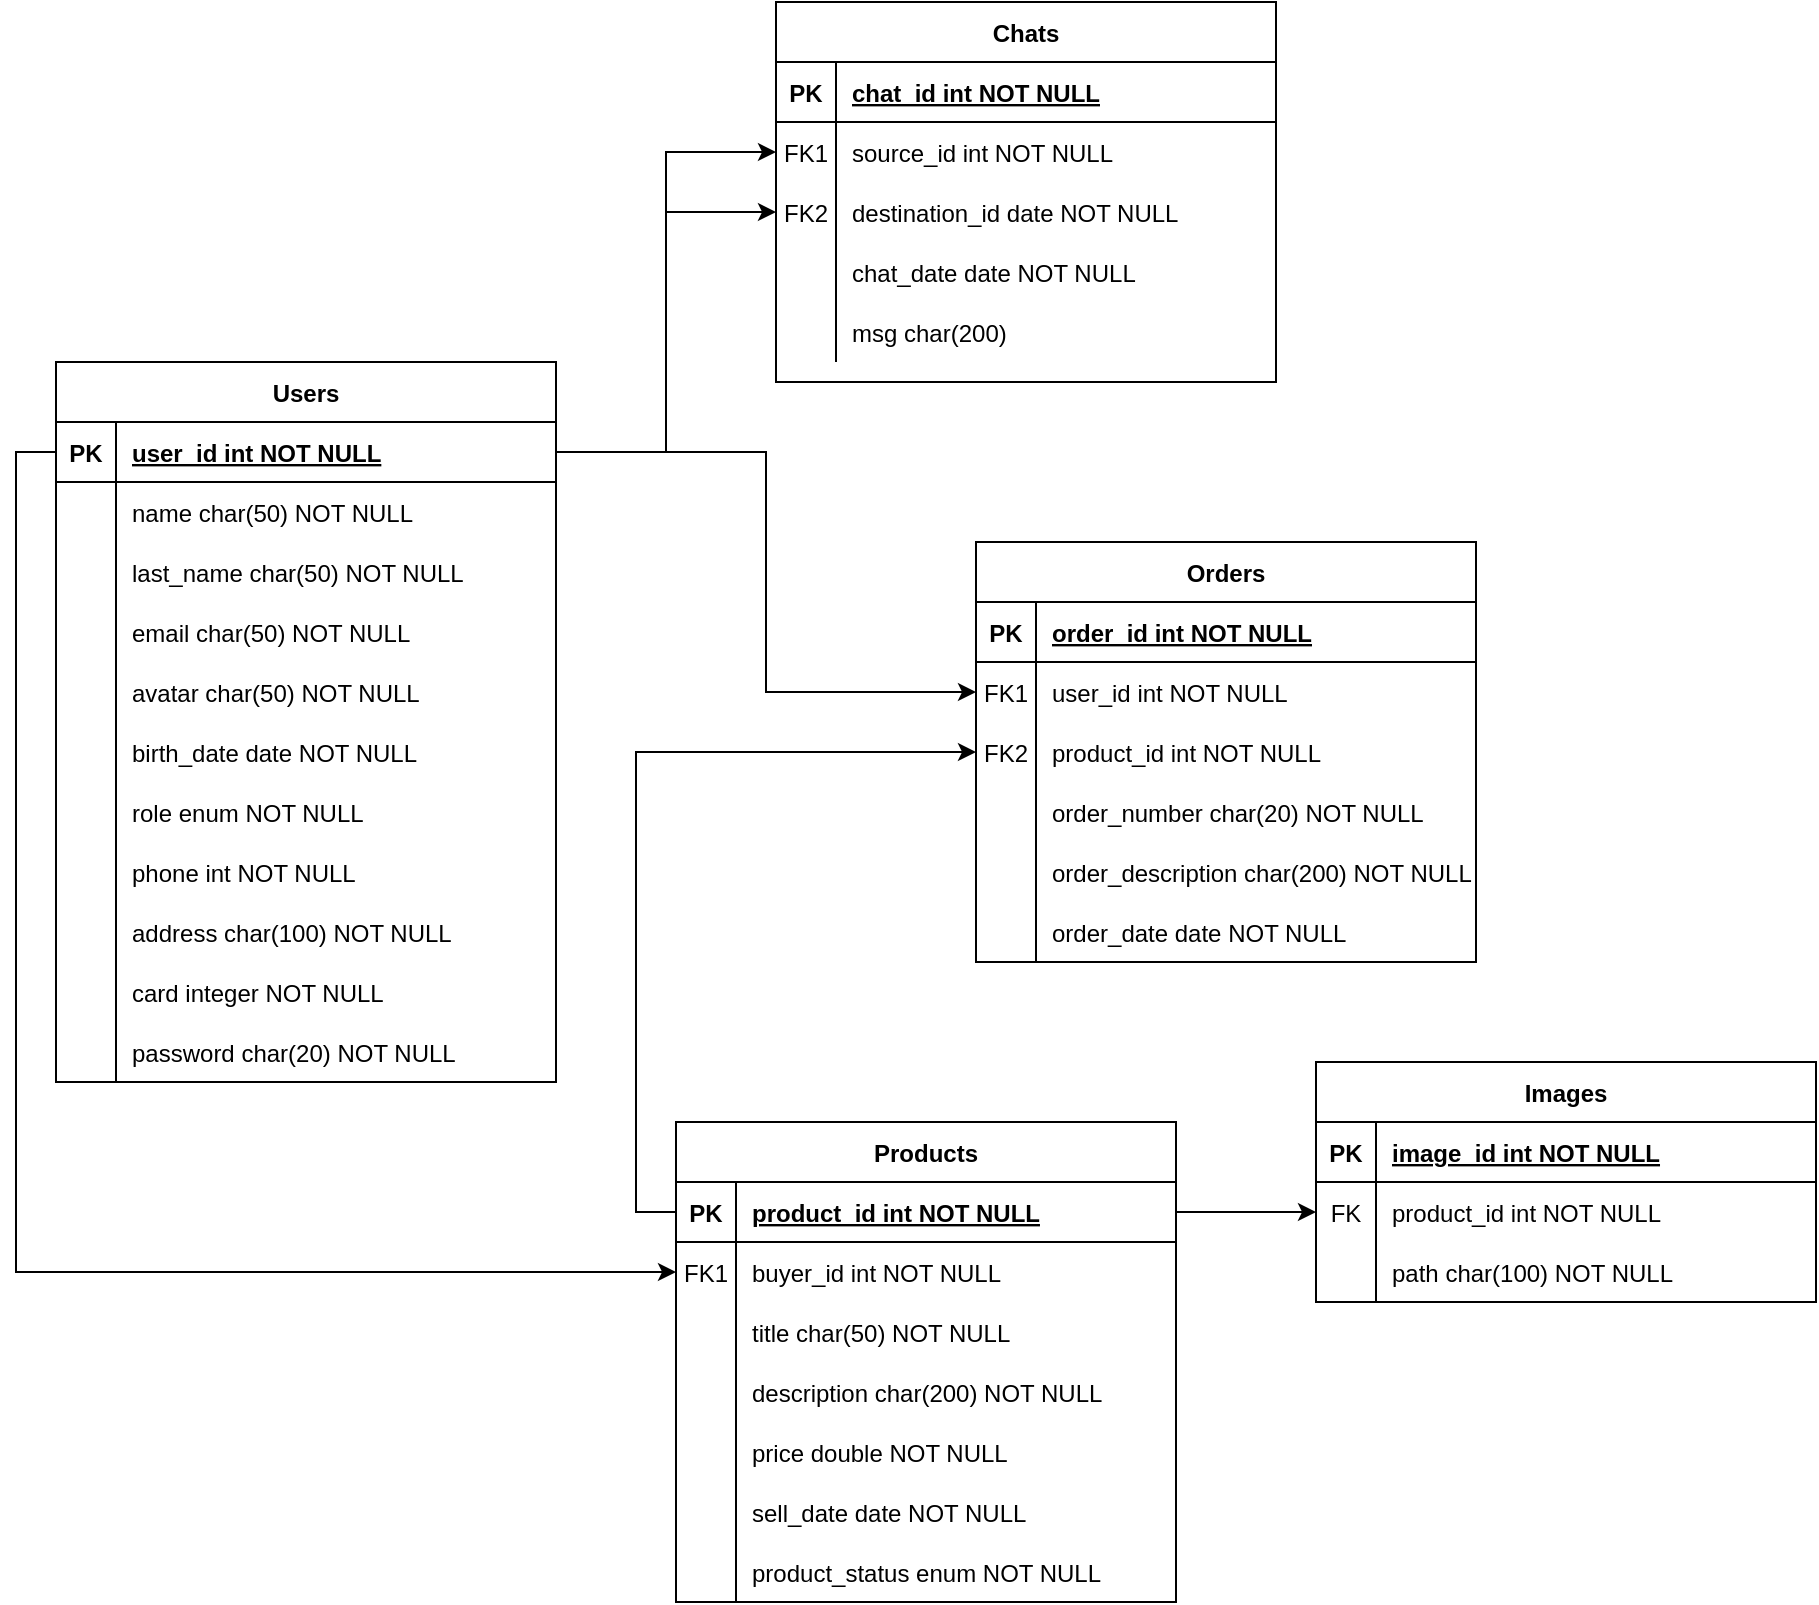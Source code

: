 <mxfile version="14.2.4" type="device"><diagram id="R2lEEEUBdFMjLlhIrx00" name="Page-1"><mxGraphModel dx="1323" dy="659" grid="1" gridSize="10" guides="1" tooltips="1" connect="1" arrows="1" fold="1" page="1" pageScale="1" pageWidth="850" pageHeight="1100" math="0" shadow="0" extFonts="Permanent Marker^https://fonts.googleapis.com/css?family=Permanent+Marker"><root><mxCell id="0"/><mxCell id="1" parent="0"/><mxCell id="C-vyLk0tnHw3VtMMgP7b-2" value="Chats" style="shape=table;startSize=30;container=1;collapsible=1;childLayout=tableLayout;fixedRows=1;rowLines=0;fontStyle=1;align=center;resizeLast=1;" parent="1" vertex="1"><mxGeometry x="400" y="70" width="250" height="190" as="geometry"/></mxCell><mxCell id="C-vyLk0tnHw3VtMMgP7b-3" value="" style="shape=partialRectangle;collapsible=0;dropTarget=0;pointerEvents=0;fillColor=none;points=[[0,0.5],[1,0.5]];portConstraint=eastwest;top=0;left=0;right=0;bottom=1;" parent="C-vyLk0tnHw3VtMMgP7b-2" vertex="1"><mxGeometry y="30" width="250" height="30" as="geometry"/></mxCell><mxCell id="C-vyLk0tnHw3VtMMgP7b-4" value="PK" style="shape=partialRectangle;overflow=hidden;connectable=0;fillColor=none;top=0;left=0;bottom=0;right=0;fontStyle=1;" parent="C-vyLk0tnHw3VtMMgP7b-3" vertex="1"><mxGeometry width="30" height="30" as="geometry"/></mxCell><mxCell id="C-vyLk0tnHw3VtMMgP7b-5" value="chat_id int NOT NULL " style="shape=partialRectangle;overflow=hidden;connectable=0;fillColor=none;top=0;left=0;bottom=0;right=0;align=left;spacingLeft=6;fontStyle=5;" parent="C-vyLk0tnHw3VtMMgP7b-3" vertex="1"><mxGeometry x="30" width="220" height="30" as="geometry"/></mxCell><mxCell id="C-vyLk0tnHw3VtMMgP7b-6" value="" style="shape=partialRectangle;collapsible=0;dropTarget=0;pointerEvents=0;fillColor=none;points=[[0,0.5],[1,0.5]];portConstraint=eastwest;top=0;left=0;right=0;bottom=0;" parent="C-vyLk0tnHw3VtMMgP7b-2" vertex="1"><mxGeometry y="60" width="250" height="30" as="geometry"/></mxCell><mxCell id="C-vyLk0tnHw3VtMMgP7b-7" value="FK1" style="shape=partialRectangle;overflow=hidden;connectable=0;fillColor=none;top=0;left=0;bottom=0;right=0;" parent="C-vyLk0tnHw3VtMMgP7b-6" vertex="1"><mxGeometry width="30" height="30" as="geometry"/></mxCell><mxCell id="C-vyLk0tnHw3VtMMgP7b-8" value="source_id int NOT NULL" style="shape=partialRectangle;overflow=hidden;connectable=0;fillColor=none;top=0;left=0;bottom=0;right=0;align=left;spacingLeft=6;" parent="C-vyLk0tnHw3VtMMgP7b-6" vertex="1"><mxGeometry x="30" width="220" height="30" as="geometry"/></mxCell><mxCell id="C-vyLk0tnHw3VtMMgP7b-9" value="" style="shape=partialRectangle;collapsible=0;dropTarget=0;pointerEvents=0;fillColor=none;points=[[0,0.5],[1,0.5]];portConstraint=eastwest;top=0;left=0;right=0;bottom=0;" parent="C-vyLk0tnHw3VtMMgP7b-2" vertex="1"><mxGeometry y="90" width="250" height="30" as="geometry"/></mxCell><mxCell id="C-vyLk0tnHw3VtMMgP7b-10" value="FK2" style="shape=partialRectangle;overflow=hidden;connectable=0;fillColor=none;top=0;left=0;bottom=0;right=0;" parent="C-vyLk0tnHw3VtMMgP7b-9" vertex="1"><mxGeometry width="30" height="30" as="geometry"/></mxCell><mxCell id="C-vyLk0tnHw3VtMMgP7b-11" value="destination_id date NOT NULL" style="shape=partialRectangle;overflow=hidden;connectable=0;fillColor=none;top=0;left=0;bottom=0;right=0;align=left;spacingLeft=6;" parent="C-vyLk0tnHw3VtMMgP7b-9" vertex="1"><mxGeometry x="30" width="220" height="30" as="geometry"/></mxCell><mxCell id="kDUEbpGGNXqmayILYHnM-14" style="shape=partialRectangle;collapsible=0;dropTarget=0;pointerEvents=0;fillColor=none;points=[[0,0.5],[1,0.5]];portConstraint=eastwest;top=0;left=0;right=0;bottom=0;" parent="C-vyLk0tnHw3VtMMgP7b-2" vertex="1"><mxGeometry y="120" width="250" height="30" as="geometry"/></mxCell><mxCell id="kDUEbpGGNXqmayILYHnM-15" style="shape=partialRectangle;overflow=hidden;connectable=0;fillColor=none;top=0;left=0;bottom=0;right=0;" parent="kDUEbpGGNXqmayILYHnM-14" vertex="1"><mxGeometry width="30" height="30" as="geometry"/></mxCell><mxCell id="kDUEbpGGNXqmayILYHnM-16" value="chat_date date NOT NULL" style="shape=partialRectangle;overflow=hidden;connectable=0;fillColor=none;top=0;left=0;bottom=0;right=0;align=left;spacingLeft=6;" parent="kDUEbpGGNXqmayILYHnM-14" vertex="1"><mxGeometry x="30" width="220" height="30" as="geometry"/></mxCell><mxCell id="kDUEbpGGNXqmayILYHnM-17" style="shape=partialRectangle;collapsible=0;dropTarget=0;pointerEvents=0;fillColor=none;points=[[0,0.5],[1,0.5]];portConstraint=eastwest;top=0;left=0;right=0;bottom=0;" parent="C-vyLk0tnHw3VtMMgP7b-2" vertex="1"><mxGeometry y="150" width="250" height="30" as="geometry"/></mxCell><mxCell id="kDUEbpGGNXqmayILYHnM-18" style="shape=partialRectangle;overflow=hidden;connectable=0;fillColor=none;top=0;left=0;bottom=0;right=0;" parent="kDUEbpGGNXqmayILYHnM-17" vertex="1"><mxGeometry width="30" height="30" as="geometry"/></mxCell><mxCell id="kDUEbpGGNXqmayILYHnM-19" value="msg char(200)" style="shape=partialRectangle;overflow=hidden;connectable=0;fillColor=none;top=0;left=0;bottom=0;right=0;align=left;spacingLeft=6;" parent="kDUEbpGGNXqmayILYHnM-17" vertex="1"><mxGeometry x="30" width="220" height="30" as="geometry"/></mxCell><mxCell id="C-vyLk0tnHw3VtMMgP7b-23" value="Users" style="shape=table;startSize=30;container=1;collapsible=1;childLayout=tableLayout;fixedRows=1;rowLines=0;fontStyle=1;align=center;resizeLast=1;" parent="1" vertex="1"><mxGeometry x="40" y="250" width="250" height="360" as="geometry"/></mxCell><mxCell id="C-vyLk0tnHw3VtMMgP7b-24" value="" style="shape=partialRectangle;collapsible=0;dropTarget=0;pointerEvents=0;fillColor=none;points=[[0,0.5],[1,0.5]];portConstraint=eastwest;top=0;left=0;right=0;bottom=1;" parent="C-vyLk0tnHw3VtMMgP7b-23" vertex="1"><mxGeometry y="30" width="250" height="30" as="geometry"/></mxCell><mxCell id="C-vyLk0tnHw3VtMMgP7b-25" value="PK" style="shape=partialRectangle;overflow=hidden;connectable=0;fillColor=none;top=0;left=0;bottom=0;right=0;fontStyle=1;" parent="C-vyLk0tnHw3VtMMgP7b-24" vertex="1"><mxGeometry width="30" height="30" as="geometry"/></mxCell><mxCell id="C-vyLk0tnHw3VtMMgP7b-26" value="user_id int NOT NULL " style="shape=partialRectangle;overflow=hidden;connectable=0;fillColor=none;top=0;left=0;bottom=0;right=0;align=left;spacingLeft=6;fontStyle=5;" parent="C-vyLk0tnHw3VtMMgP7b-24" vertex="1"><mxGeometry x="30" width="220" height="30" as="geometry"/></mxCell><mxCell id="C-vyLk0tnHw3VtMMgP7b-27" value="" style="shape=partialRectangle;collapsible=0;dropTarget=0;pointerEvents=0;fillColor=none;points=[[0,0.5],[1,0.5]];portConstraint=eastwest;top=0;left=0;right=0;bottom=0;" parent="C-vyLk0tnHw3VtMMgP7b-23" vertex="1"><mxGeometry y="60" width="250" height="30" as="geometry"/></mxCell><mxCell id="C-vyLk0tnHw3VtMMgP7b-28" value="" style="shape=partialRectangle;overflow=hidden;connectable=0;fillColor=none;top=0;left=0;bottom=0;right=0;" parent="C-vyLk0tnHw3VtMMgP7b-27" vertex="1"><mxGeometry width="30" height="30" as="geometry"/></mxCell><mxCell id="C-vyLk0tnHw3VtMMgP7b-29" value="name char(50) NOT NULL" style="shape=partialRectangle;overflow=hidden;connectable=0;fillColor=none;top=0;left=0;bottom=0;right=0;align=left;spacingLeft=6;" parent="C-vyLk0tnHw3VtMMgP7b-27" vertex="1"><mxGeometry x="30" width="220" height="30" as="geometry"/></mxCell><mxCell id="kDUEbpGGNXqmayILYHnM-2" style="shape=partialRectangle;collapsible=0;dropTarget=0;pointerEvents=0;fillColor=none;points=[[0,0.5],[1,0.5]];portConstraint=eastwest;top=0;left=0;right=0;bottom=0;" parent="C-vyLk0tnHw3VtMMgP7b-23" vertex="1"><mxGeometry y="90" width="250" height="30" as="geometry"/></mxCell><mxCell id="kDUEbpGGNXqmayILYHnM-3" style="shape=partialRectangle;overflow=hidden;connectable=0;fillColor=none;top=0;left=0;bottom=0;right=0;" parent="kDUEbpGGNXqmayILYHnM-2" vertex="1"><mxGeometry width="30" height="30" as="geometry"/></mxCell><mxCell id="kDUEbpGGNXqmayILYHnM-4" value="last_name char(50) NOT NULL" style="shape=partialRectangle;overflow=hidden;connectable=0;fillColor=none;top=0;left=0;bottom=0;right=0;align=left;spacingLeft=6;" parent="kDUEbpGGNXqmayILYHnM-2" vertex="1"><mxGeometry x="30" width="220" height="30" as="geometry"/></mxCell><mxCell id="kDUEbpGGNXqmayILYHnM-5" style="shape=partialRectangle;collapsible=0;dropTarget=0;pointerEvents=0;fillColor=none;points=[[0,0.5],[1,0.5]];portConstraint=eastwest;top=0;left=0;right=0;bottom=0;" parent="C-vyLk0tnHw3VtMMgP7b-23" vertex="1"><mxGeometry y="120" width="250" height="30" as="geometry"/></mxCell><mxCell id="kDUEbpGGNXqmayILYHnM-6" style="shape=partialRectangle;overflow=hidden;connectable=0;fillColor=none;top=0;left=0;bottom=0;right=0;" parent="kDUEbpGGNXqmayILYHnM-5" vertex="1"><mxGeometry width="30" height="30" as="geometry"/></mxCell><mxCell id="kDUEbpGGNXqmayILYHnM-7" value="email char(50) NOT NULL" style="shape=partialRectangle;overflow=hidden;connectable=0;fillColor=none;top=0;left=0;bottom=0;right=0;align=left;spacingLeft=6;" parent="kDUEbpGGNXqmayILYHnM-5" vertex="1"><mxGeometry x="30" width="220" height="30" as="geometry"/></mxCell><mxCell id="kDUEbpGGNXqmayILYHnM-8" style="shape=partialRectangle;collapsible=0;dropTarget=0;pointerEvents=0;fillColor=none;points=[[0,0.5],[1,0.5]];portConstraint=eastwest;top=0;left=0;right=0;bottom=0;" parent="C-vyLk0tnHw3VtMMgP7b-23" vertex="1"><mxGeometry y="150" width="250" height="30" as="geometry"/></mxCell><mxCell id="kDUEbpGGNXqmayILYHnM-9" style="shape=partialRectangle;overflow=hidden;connectable=0;fillColor=none;top=0;left=0;bottom=0;right=0;" parent="kDUEbpGGNXqmayILYHnM-8" vertex="1"><mxGeometry width="30" height="30" as="geometry"/></mxCell><mxCell id="kDUEbpGGNXqmayILYHnM-10" value="avatar char(50) NOT NULL" style="shape=partialRectangle;overflow=hidden;connectable=0;fillColor=none;top=0;left=0;bottom=0;right=0;align=left;spacingLeft=6;" parent="kDUEbpGGNXqmayILYHnM-8" vertex="1"><mxGeometry x="30" width="220" height="30" as="geometry"/></mxCell><mxCell id="kDUEbpGGNXqmayILYHnM-11" style="shape=partialRectangle;collapsible=0;dropTarget=0;pointerEvents=0;fillColor=none;points=[[0,0.5],[1,0.5]];portConstraint=eastwest;top=0;left=0;right=0;bottom=0;" parent="C-vyLk0tnHw3VtMMgP7b-23" vertex="1"><mxGeometry y="180" width="250" height="30" as="geometry"/></mxCell><mxCell id="kDUEbpGGNXqmayILYHnM-12" style="shape=partialRectangle;overflow=hidden;connectable=0;fillColor=none;top=0;left=0;bottom=0;right=0;" parent="kDUEbpGGNXqmayILYHnM-11" vertex="1"><mxGeometry width="30" height="30" as="geometry"/></mxCell><mxCell id="kDUEbpGGNXqmayILYHnM-13" value="birth_date date NOT NULL" style="shape=partialRectangle;overflow=hidden;connectable=0;fillColor=none;top=0;left=0;bottom=0;right=0;align=left;spacingLeft=6;" parent="kDUEbpGGNXqmayILYHnM-11" vertex="1"><mxGeometry x="30" width="220" height="30" as="geometry"/></mxCell><mxCell id="BR63facf-EfIwA4CWEsj-1" style="shape=partialRectangle;collapsible=0;dropTarget=0;pointerEvents=0;fillColor=none;points=[[0,0.5],[1,0.5]];portConstraint=eastwest;top=0;left=0;right=0;bottom=0;" parent="C-vyLk0tnHw3VtMMgP7b-23" vertex="1"><mxGeometry y="210" width="250" height="30" as="geometry"/></mxCell><mxCell id="BR63facf-EfIwA4CWEsj-2" style="shape=partialRectangle;overflow=hidden;connectable=0;fillColor=none;top=0;left=0;bottom=0;right=0;" parent="BR63facf-EfIwA4CWEsj-1" vertex="1"><mxGeometry width="30" height="30" as="geometry"/></mxCell><mxCell id="BR63facf-EfIwA4CWEsj-3" value="role enum NOT NULL" style="shape=partialRectangle;overflow=hidden;connectable=0;fillColor=none;top=0;left=0;bottom=0;right=0;align=left;spacingLeft=6;" parent="BR63facf-EfIwA4CWEsj-1" vertex="1"><mxGeometry x="30" width="220" height="30" as="geometry"/></mxCell><mxCell id="BR63facf-EfIwA4CWEsj-4" style="shape=partialRectangle;collapsible=0;dropTarget=0;pointerEvents=0;fillColor=none;points=[[0,0.5],[1,0.5]];portConstraint=eastwest;top=0;left=0;right=0;bottom=0;" parent="C-vyLk0tnHw3VtMMgP7b-23" vertex="1"><mxGeometry y="240" width="250" height="30" as="geometry"/></mxCell><mxCell id="BR63facf-EfIwA4CWEsj-5" style="shape=partialRectangle;overflow=hidden;connectable=0;fillColor=none;top=0;left=0;bottom=0;right=0;" parent="BR63facf-EfIwA4CWEsj-4" vertex="1"><mxGeometry width="30" height="30" as="geometry"/></mxCell><mxCell id="BR63facf-EfIwA4CWEsj-6" value="phone int NOT NULL" style="shape=partialRectangle;overflow=hidden;connectable=0;fillColor=none;top=0;left=0;bottom=0;right=0;align=left;spacingLeft=6;" parent="BR63facf-EfIwA4CWEsj-4" vertex="1"><mxGeometry x="30" width="220" height="30" as="geometry"/></mxCell><mxCell id="BR63facf-EfIwA4CWEsj-7" style="shape=partialRectangle;collapsible=0;dropTarget=0;pointerEvents=0;fillColor=none;points=[[0,0.5],[1,0.5]];portConstraint=eastwest;top=0;left=0;right=0;bottom=0;" parent="C-vyLk0tnHw3VtMMgP7b-23" vertex="1"><mxGeometry y="270" width="250" height="30" as="geometry"/></mxCell><mxCell id="BR63facf-EfIwA4CWEsj-8" style="shape=partialRectangle;overflow=hidden;connectable=0;fillColor=none;top=0;left=0;bottom=0;right=0;" parent="BR63facf-EfIwA4CWEsj-7" vertex="1"><mxGeometry width="30" height="30" as="geometry"/></mxCell><mxCell id="BR63facf-EfIwA4CWEsj-9" value="address char(100) NOT NULL" style="shape=partialRectangle;overflow=hidden;connectable=0;fillColor=none;top=0;left=0;bottom=0;right=0;align=left;spacingLeft=6;" parent="BR63facf-EfIwA4CWEsj-7" vertex="1"><mxGeometry x="30" width="220" height="30" as="geometry"/></mxCell><mxCell id="BR63facf-EfIwA4CWEsj-10" style="shape=partialRectangle;collapsible=0;dropTarget=0;pointerEvents=0;fillColor=none;points=[[0,0.5],[1,0.5]];portConstraint=eastwest;top=0;left=0;right=0;bottom=0;" parent="C-vyLk0tnHw3VtMMgP7b-23" vertex="1"><mxGeometry y="300" width="250" height="30" as="geometry"/></mxCell><mxCell id="BR63facf-EfIwA4CWEsj-11" style="shape=partialRectangle;overflow=hidden;connectable=0;fillColor=none;top=0;left=0;bottom=0;right=0;" parent="BR63facf-EfIwA4CWEsj-10" vertex="1"><mxGeometry width="30" height="30" as="geometry"/></mxCell><mxCell id="BR63facf-EfIwA4CWEsj-12" value="card integer NOT NULL" style="shape=partialRectangle;overflow=hidden;connectable=0;fillColor=none;top=0;left=0;bottom=0;right=0;align=left;spacingLeft=6;" parent="BR63facf-EfIwA4CWEsj-10" vertex="1"><mxGeometry x="30" width="220" height="30" as="geometry"/></mxCell><mxCell id="KgEcl9S__3e7WQFZDX-K-1" style="shape=partialRectangle;collapsible=0;dropTarget=0;pointerEvents=0;fillColor=none;points=[[0,0.5],[1,0.5]];portConstraint=eastwest;top=0;left=0;right=0;bottom=0;" parent="C-vyLk0tnHw3VtMMgP7b-23" vertex="1"><mxGeometry y="330" width="250" height="30" as="geometry"/></mxCell><mxCell id="KgEcl9S__3e7WQFZDX-K-2" style="shape=partialRectangle;overflow=hidden;connectable=0;fillColor=none;top=0;left=0;bottom=0;right=0;" parent="KgEcl9S__3e7WQFZDX-K-1" vertex="1"><mxGeometry width="30" height="30" as="geometry"/></mxCell><mxCell id="KgEcl9S__3e7WQFZDX-K-3" value="password char(20) NOT NULL" style="shape=partialRectangle;overflow=hidden;connectable=0;fillColor=none;top=0;left=0;bottom=0;right=0;align=left;spacingLeft=6;" parent="KgEcl9S__3e7WQFZDX-K-1" vertex="1"><mxGeometry x="30" width="220" height="30" as="geometry"/></mxCell><mxCell id="kDUEbpGGNXqmayILYHnM-20" value="Orders" style="shape=table;startSize=30;container=1;collapsible=1;childLayout=tableLayout;fixedRows=1;rowLines=0;fontStyle=1;align=center;resizeLast=1;" parent="1" vertex="1"><mxGeometry x="500" y="340" width="250" height="210" as="geometry"/></mxCell><mxCell id="kDUEbpGGNXqmayILYHnM-21" value="" style="shape=partialRectangle;collapsible=0;dropTarget=0;pointerEvents=0;fillColor=none;points=[[0,0.5],[1,0.5]];portConstraint=eastwest;top=0;left=0;right=0;bottom=1;" parent="kDUEbpGGNXqmayILYHnM-20" vertex="1"><mxGeometry y="30" width="250" height="30" as="geometry"/></mxCell><mxCell id="kDUEbpGGNXqmayILYHnM-22" value="PK" style="shape=partialRectangle;overflow=hidden;connectable=0;fillColor=none;top=0;left=0;bottom=0;right=0;fontStyle=1;" parent="kDUEbpGGNXqmayILYHnM-21" vertex="1"><mxGeometry width="30" height="30" as="geometry"/></mxCell><mxCell id="kDUEbpGGNXqmayILYHnM-23" value="order_id int NOT NULL " style="shape=partialRectangle;overflow=hidden;connectable=0;fillColor=none;top=0;left=0;bottom=0;right=0;align=left;spacingLeft=6;fontStyle=5;" parent="kDUEbpGGNXqmayILYHnM-21" vertex="1"><mxGeometry x="30" width="220" height="30" as="geometry"/></mxCell><mxCell id="kDUEbpGGNXqmayILYHnM-24" value="" style="shape=partialRectangle;collapsible=0;dropTarget=0;pointerEvents=0;fillColor=none;points=[[0,0.5],[1,0.5]];portConstraint=eastwest;top=0;left=0;right=0;bottom=0;" parent="kDUEbpGGNXqmayILYHnM-20" vertex="1"><mxGeometry y="60" width="250" height="30" as="geometry"/></mxCell><mxCell id="kDUEbpGGNXqmayILYHnM-25" value="FK1" style="shape=partialRectangle;overflow=hidden;connectable=0;fillColor=none;top=0;left=0;bottom=0;right=0;" parent="kDUEbpGGNXqmayILYHnM-24" vertex="1"><mxGeometry width="30" height="30" as="geometry"/></mxCell><mxCell id="kDUEbpGGNXqmayILYHnM-26" value="user_id int NOT NULL" style="shape=partialRectangle;overflow=hidden;connectable=0;fillColor=none;top=0;left=0;bottom=0;right=0;align=left;spacingLeft=6;" parent="kDUEbpGGNXqmayILYHnM-24" vertex="1"><mxGeometry x="30" width="220" height="30" as="geometry"/></mxCell><mxCell id="kDUEbpGGNXqmayILYHnM-27" style="shape=partialRectangle;collapsible=0;dropTarget=0;pointerEvents=0;fillColor=none;points=[[0,0.5],[1,0.5]];portConstraint=eastwest;top=0;left=0;right=0;bottom=0;" parent="kDUEbpGGNXqmayILYHnM-20" vertex="1"><mxGeometry y="90" width="250" height="30" as="geometry"/></mxCell><mxCell id="kDUEbpGGNXqmayILYHnM-28" value="FK2" style="shape=partialRectangle;overflow=hidden;connectable=0;fillColor=none;top=0;left=0;bottom=0;right=0;" parent="kDUEbpGGNXqmayILYHnM-27" vertex="1"><mxGeometry width="30" height="30" as="geometry"/></mxCell><mxCell id="kDUEbpGGNXqmayILYHnM-29" value="product_id int NOT NULL" style="shape=partialRectangle;overflow=hidden;connectable=0;fillColor=none;top=0;left=0;bottom=0;right=0;align=left;spacingLeft=6;" parent="kDUEbpGGNXqmayILYHnM-27" vertex="1"><mxGeometry x="30" width="220" height="30" as="geometry"/></mxCell><mxCell id="kDUEbpGGNXqmayILYHnM-30" style="shape=partialRectangle;collapsible=0;dropTarget=0;pointerEvents=0;fillColor=none;points=[[0,0.5],[1,0.5]];portConstraint=eastwest;top=0;left=0;right=0;bottom=0;" parent="kDUEbpGGNXqmayILYHnM-20" vertex="1"><mxGeometry y="120" width="250" height="30" as="geometry"/></mxCell><mxCell id="kDUEbpGGNXqmayILYHnM-31" style="shape=partialRectangle;overflow=hidden;connectable=0;fillColor=none;top=0;left=0;bottom=0;right=0;" parent="kDUEbpGGNXqmayILYHnM-30" vertex="1"><mxGeometry width="30" height="30" as="geometry"/></mxCell><mxCell id="kDUEbpGGNXqmayILYHnM-32" value="order_number char(20) NOT NULL" style="shape=partialRectangle;overflow=hidden;connectable=0;fillColor=none;top=0;left=0;bottom=0;right=0;align=left;spacingLeft=6;" parent="kDUEbpGGNXqmayILYHnM-30" vertex="1"><mxGeometry x="30" width="220" height="30" as="geometry"/></mxCell><mxCell id="kDUEbpGGNXqmayILYHnM-33" style="shape=partialRectangle;collapsible=0;dropTarget=0;pointerEvents=0;fillColor=none;points=[[0,0.5],[1,0.5]];portConstraint=eastwest;top=0;left=0;right=0;bottom=0;" parent="kDUEbpGGNXqmayILYHnM-20" vertex="1"><mxGeometry y="150" width="250" height="30" as="geometry"/></mxCell><mxCell id="kDUEbpGGNXqmayILYHnM-34" style="shape=partialRectangle;overflow=hidden;connectable=0;fillColor=none;top=0;left=0;bottom=0;right=0;" parent="kDUEbpGGNXqmayILYHnM-33" vertex="1"><mxGeometry width="30" height="30" as="geometry"/></mxCell><mxCell id="kDUEbpGGNXqmayILYHnM-35" value="order_description char(200) NOT NULL" style="shape=partialRectangle;overflow=hidden;connectable=0;fillColor=none;top=0;left=0;bottom=0;right=0;align=left;spacingLeft=6;" parent="kDUEbpGGNXqmayILYHnM-33" vertex="1"><mxGeometry x="30" width="220" height="30" as="geometry"/></mxCell><mxCell id="kDUEbpGGNXqmayILYHnM-36" style="shape=partialRectangle;collapsible=0;dropTarget=0;pointerEvents=0;fillColor=none;points=[[0,0.5],[1,0.5]];portConstraint=eastwest;top=0;left=0;right=0;bottom=0;" parent="kDUEbpGGNXqmayILYHnM-20" vertex="1"><mxGeometry y="180" width="250" height="30" as="geometry"/></mxCell><mxCell id="kDUEbpGGNXqmayILYHnM-37" style="shape=partialRectangle;overflow=hidden;connectable=0;fillColor=none;top=0;left=0;bottom=0;right=0;" parent="kDUEbpGGNXqmayILYHnM-36" vertex="1"><mxGeometry width="30" height="30" as="geometry"/></mxCell><mxCell id="kDUEbpGGNXqmayILYHnM-38" value="order_date date NOT NULL" style="shape=partialRectangle;overflow=hidden;connectable=0;fillColor=none;top=0;left=0;bottom=0;right=0;align=left;spacingLeft=6;" parent="kDUEbpGGNXqmayILYHnM-36" vertex="1"><mxGeometry x="30" width="220" height="30" as="geometry"/></mxCell><mxCell id="kDUEbpGGNXqmayILYHnM-39" value="Products" style="shape=table;startSize=30;container=1;collapsible=1;childLayout=tableLayout;fixedRows=1;rowLines=0;fontStyle=1;align=center;resizeLast=1;" parent="1" vertex="1"><mxGeometry x="350" y="630" width="250" height="240" as="geometry"/></mxCell><mxCell id="kDUEbpGGNXqmayILYHnM-40" value="" style="shape=partialRectangle;collapsible=0;dropTarget=0;pointerEvents=0;fillColor=none;points=[[0,0.5],[1,0.5]];portConstraint=eastwest;top=0;left=0;right=0;bottom=1;" parent="kDUEbpGGNXqmayILYHnM-39" vertex="1"><mxGeometry y="30" width="250" height="30" as="geometry"/></mxCell><mxCell id="kDUEbpGGNXqmayILYHnM-41" value="PK" style="shape=partialRectangle;overflow=hidden;connectable=0;fillColor=none;top=0;left=0;bottom=0;right=0;fontStyle=1;" parent="kDUEbpGGNXqmayILYHnM-40" vertex="1"><mxGeometry width="30" height="30" as="geometry"/></mxCell><mxCell id="kDUEbpGGNXqmayILYHnM-42" value="product_id int NOT NULL " style="shape=partialRectangle;overflow=hidden;connectable=0;fillColor=none;top=0;left=0;bottom=0;right=0;align=left;spacingLeft=6;fontStyle=5;" parent="kDUEbpGGNXqmayILYHnM-40" vertex="1"><mxGeometry x="30" width="220" height="30" as="geometry"/></mxCell><mxCell id="MJ_RFpz5OirLN0-64nqD-70" style="shape=partialRectangle;collapsible=0;dropTarget=0;pointerEvents=0;fillColor=none;points=[[0,0.5],[1,0.5]];portConstraint=eastwest;top=0;left=0;right=0;bottom=0;" vertex="1" parent="kDUEbpGGNXqmayILYHnM-39"><mxGeometry y="60" width="250" height="30" as="geometry"/></mxCell><mxCell id="MJ_RFpz5OirLN0-64nqD-71" value="FK1" style="shape=partialRectangle;overflow=hidden;connectable=0;fillColor=none;top=0;left=0;bottom=0;right=0;" vertex="1" parent="MJ_RFpz5OirLN0-64nqD-70"><mxGeometry width="30" height="30" as="geometry"/></mxCell><mxCell id="MJ_RFpz5OirLN0-64nqD-72" value="buyer_id int NOT NULL" style="shape=partialRectangle;overflow=hidden;connectable=0;fillColor=none;top=0;left=0;bottom=0;right=0;align=left;spacingLeft=6;" vertex="1" parent="MJ_RFpz5OirLN0-64nqD-70"><mxGeometry x="30" width="220" height="30" as="geometry"/></mxCell><mxCell id="kDUEbpGGNXqmayILYHnM-46" style="shape=partialRectangle;collapsible=0;dropTarget=0;pointerEvents=0;fillColor=none;points=[[0,0.5],[1,0.5]];portConstraint=eastwest;top=0;left=0;right=0;bottom=0;" parent="kDUEbpGGNXqmayILYHnM-39" vertex="1"><mxGeometry y="90" width="250" height="30" as="geometry"/></mxCell><mxCell id="kDUEbpGGNXqmayILYHnM-47" style="shape=partialRectangle;overflow=hidden;connectable=0;fillColor=none;top=0;left=0;bottom=0;right=0;" parent="kDUEbpGGNXqmayILYHnM-46" vertex="1"><mxGeometry width="30" height="30" as="geometry"/></mxCell><mxCell id="kDUEbpGGNXqmayILYHnM-48" value="title char(50) NOT NULL" style="shape=partialRectangle;overflow=hidden;connectable=0;fillColor=none;top=0;left=0;bottom=0;right=0;align=left;spacingLeft=6;" parent="kDUEbpGGNXqmayILYHnM-46" vertex="1"><mxGeometry x="30" width="220" height="30" as="geometry"/></mxCell><mxCell id="kDUEbpGGNXqmayILYHnM-49" style="shape=partialRectangle;collapsible=0;dropTarget=0;pointerEvents=0;fillColor=none;points=[[0,0.5],[1,0.5]];portConstraint=eastwest;top=0;left=0;right=0;bottom=0;" parent="kDUEbpGGNXqmayILYHnM-39" vertex="1"><mxGeometry y="120" width="250" height="30" as="geometry"/></mxCell><mxCell id="kDUEbpGGNXqmayILYHnM-50" style="shape=partialRectangle;overflow=hidden;connectable=0;fillColor=none;top=0;left=0;bottom=0;right=0;" parent="kDUEbpGGNXqmayILYHnM-49" vertex="1"><mxGeometry width="30" height="30" as="geometry"/></mxCell><mxCell id="kDUEbpGGNXqmayILYHnM-51" value="description char(200) NOT NULL" style="shape=partialRectangle;overflow=hidden;connectable=0;fillColor=none;top=0;left=0;bottom=0;right=0;align=left;spacingLeft=6;" parent="kDUEbpGGNXqmayILYHnM-49" vertex="1"><mxGeometry x="30" width="220" height="30" as="geometry"/></mxCell><mxCell id="MJ_RFpz5OirLN0-64nqD-21" style="shape=partialRectangle;collapsible=0;dropTarget=0;pointerEvents=0;fillColor=none;points=[[0,0.5],[1,0.5]];portConstraint=eastwest;top=0;left=0;right=0;bottom=0;" vertex="1" parent="kDUEbpGGNXqmayILYHnM-39"><mxGeometry y="150" width="250" height="30" as="geometry"/></mxCell><mxCell id="MJ_RFpz5OirLN0-64nqD-22" style="shape=partialRectangle;overflow=hidden;connectable=0;fillColor=none;top=0;left=0;bottom=0;right=0;" vertex="1" parent="MJ_RFpz5OirLN0-64nqD-21"><mxGeometry width="30" height="30" as="geometry"/></mxCell><mxCell id="MJ_RFpz5OirLN0-64nqD-23" value="price double NOT NULL" style="shape=partialRectangle;overflow=hidden;connectable=0;fillColor=none;top=0;left=0;bottom=0;right=0;align=left;spacingLeft=6;" vertex="1" parent="MJ_RFpz5OirLN0-64nqD-21"><mxGeometry x="30" width="220" height="30" as="geometry"/></mxCell><mxCell id="MJ_RFpz5OirLN0-64nqD-73" style="shape=partialRectangle;collapsible=0;dropTarget=0;pointerEvents=0;fillColor=none;points=[[0,0.5],[1,0.5]];portConstraint=eastwest;top=0;left=0;right=0;bottom=0;" vertex="1" parent="kDUEbpGGNXqmayILYHnM-39"><mxGeometry y="180" width="250" height="30" as="geometry"/></mxCell><mxCell id="MJ_RFpz5OirLN0-64nqD-74" style="shape=partialRectangle;overflow=hidden;connectable=0;fillColor=none;top=0;left=0;bottom=0;right=0;" vertex="1" parent="MJ_RFpz5OirLN0-64nqD-73"><mxGeometry width="30" height="30" as="geometry"/></mxCell><mxCell id="MJ_RFpz5OirLN0-64nqD-75" value="sell_date date NOT NULL" style="shape=partialRectangle;overflow=hidden;connectable=0;fillColor=none;top=0;left=0;bottom=0;right=0;align=left;spacingLeft=6;" vertex="1" parent="MJ_RFpz5OirLN0-64nqD-73"><mxGeometry x="30" width="220" height="30" as="geometry"/></mxCell><mxCell id="MJ_RFpz5OirLN0-64nqD-78" style="shape=partialRectangle;collapsible=0;dropTarget=0;pointerEvents=0;fillColor=none;points=[[0,0.5],[1,0.5]];portConstraint=eastwest;top=0;left=0;right=0;bottom=0;" vertex="1" parent="kDUEbpGGNXqmayILYHnM-39"><mxGeometry y="210" width="250" height="30" as="geometry"/></mxCell><mxCell id="MJ_RFpz5OirLN0-64nqD-79" style="shape=partialRectangle;overflow=hidden;connectable=0;fillColor=none;top=0;left=0;bottom=0;right=0;" vertex="1" parent="MJ_RFpz5OirLN0-64nqD-78"><mxGeometry width="30" height="30" as="geometry"/></mxCell><mxCell id="MJ_RFpz5OirLN0-64nqD-80" value="product_status enum NOT NULL" style="shape=partialRectangle;overflow=hidden;connectable=0;fillColor=none;top=0;left=0;bottom=0;right=0;align=left;spacingLeft=6;" vertex="1" parent="MJ_RFpz5OirLN0-64nqD-78"><mxGeometry x="30" width="220" height="30" as="geometry"/></mxCell><mxCell id="kDUEbpGGNXqmayILYHnM-83" style="edgeStyle=orthogonalEdgeStyle;rounded=0;orthogonalLoop=1;jettySize=auto;html=1;exitX=1;exitY=0.5;exitDx=0;exitDy=0;entryX=0;entryY=0.5;entryDx=0;entryDy=0;" parent="1" source="C-vyLk0tnHw3VtMMgP7b-24" target="C-vyLk0tnHw3VtMMgP7b-9" edge="1"><mxGeometry relative="1" as="geometry"/></mxCell><mxCell id="kDUEbpGGNXqmayILYHnM-84" style="edgeStyle=orthogonalEdgeStyle;rounded=0;orthogonalLoop=1;jettySize=auto;html=1;exitX=1;exitY=0.5;exitDx=0;exitDy=0;entryX=0;entryY=0.5;entryDx=0;entryDy=0;" parent="1" source="C-vyLk0tnHw3VtMMgP7b-24" target="C-vyLk0tnHw3VtMMgP7b-6" edge="1"><mxGeometry relative="1" as="geometry"/></mxCell><mxCell id="MJ_RFpz5OirLN0-64nqD-1" value="Images" style="shape=table;startSize=30;container=1;collapsible=1;childLayout=tableLayout;fixedRows=1;rowLines=0;fontStyle=1;align=center;resizeLast=1;" vertex="1" parent="1"><mxGeometry x="670" y="600" width="250" height="120" as="geometry"/></mxCell><mxCell id="MJ_RFpz5OirLN0-64nqD-2" value="" style="shape=partialRectangle;collapsible=0;dropTarget=0;pointerEvents=0;fillColor=none;points=[[0,0.5],[1,0.5]];portConstraint=eastwest;top=0;left=0;right=0;bottom=1;" vertex="1" parent="MJ_RFpz5OirLN0-64nqD-1"><mxGeometry y="30" width="250" height="30" as="geometry"/></mxCell><mxCell id="MJ_RFpz5OirLN0-64nqD-3" value="PK" style="shape=partialRectangle;overflow=hidden;connectable=0;fillColor=none;top=0;left=0;bottom=0;right=0;fontStyle=1;" vertex="1" parent="MJ_RFpz5OirLN0-64nqD-2"><mxGeometry width="30" height="30" as="geometry"/></mxCell><mxCell id="MJ_RFpz5OirLN0-64nqD-4" value="image_id int NOT NULL " style="shape=partialRectangle;overflow=hidden;connectable=0;fillColor=none;top=0;left=0;bottom=0;right=0;align=left;spacingLeft=6;fontStyle=5;" vertex="1" parent="MJ_RFpz5OirLN0-64nqD-2"><mxGeometry x="30" width="220" height="30" as="geometry"/></mxCell><mxCell id="MJ_RFpz5OirLN0-64nqD-5" value="" style="shape=partialRectangle;collapsible=0;dropTarget=0;pointerEvents=0;fillColor=none;points=[[0,0.5],[1,0.5]];portConstraint=eastwest;top=0;left=0;right=0;bottom=0;" vertex="1" parent="MJ_RFpz5OirLN0-64nqD-1"><mxGeometry y="60" width="250" height="30" as="geometry"/></mxCell><mxCell id="MJ_RFpz5OirLN0-64nqD-6" value="FK" style="shape=partialRectangle;overflow=hidden;connectable=0;fillColor=none;top=0;left=0;bottom=0;right=0;" vertex="1" parent="MJ_RFpz5OirLN0-64nqD-5"><mxGeometry width="30" height="30" as="geometry"/></mxCell><mxCell id="MJ_RFpz5OirLN0-64nqD-7" value="product_id int NOT NULL" style="shape=partialRectangle;overflow=hidden;connectable=0;fillColor=none;top=0;left=0;bottom=0;right=0;align=left;spacingLeft=6;" vertex="1" parent="MJ_RFpz5OirLN0-64nqD-5"><mxGeometry x="30" width="220" height="30" as="geometry"/></mxCell><mxCell id="MJ_RFpz5OirLN0-64nqD-8" style="shape=partialRectangle;collapsible=0;dropTarget=0;pointerEvents=0;fillColor=none;points=[[0,0.5],[1,0.5]];portConstraint=eastwest;top=0;left=0;right=0;bottom=0;" vertex="1" parent="MJ_RFpz5OirLN0-64nqD-1"><mxGeometry y="90" width="250" height="30" as="geometry"/></mxCell><mxCell id="MJ_RFpz5OirLN0-64nqD-9" style="shape=partialRectangle;overflow=hidden;connectable=0;fillColor=none;top=0;left=0;bottom=0;right=0;" vertex="1" parent="MJ_RFpz5OirLN0-64nqD-8"><mxGeometry width="30" height="30" as="geometry"/></mxCell><mxCell id="MJ_RFpz5OirLN0-64nqD-10" value="path char(100) NOT NULL" style="shape=partialRectangle;overflow=hidden;connectable=0;fillColor=none;top=0;left=0;bottom=0;right=0;align=left;spacingLeft=6;" vertex="1" parent="MJ_RFpz5OirLN0-64nqD-8"><mxGeometry x="30" width="220" height="30" as="geometry"/></mxCell><mxCell id="MJ_RFpz5OirLN0-64nqD-17" style="edgeStyle=orthogonalEdgeStyle;rounded=0;orthogonalLoop=1;jettySize=auto;html=1;exitX=1;exitY=0.5;exitDx=0;exitDy=0;" edge="1" parent="1" source="kDUEbpGGNXqmayILYHnM-40" target="MJ_RFpz5OirLN0-64nqD-5"><mxGeometry relative="1" as="geometry"/></mxCell><mxCell id="MJ_RFpz5OirLN0-64nqD-77" style="edgeStyle=orthogonalEdgeStyle;rounded=0;orthogonalLoop=1;jettySize=auto;html=1;exitX=0;exitY=0.5;exitDx=0;exitDy=0;entryX=0;entryY=0.5;entryDx=0;entryDy=0;" edge="1" parent="1" source="C-vyLk0tnHw3VtMMgP7b-24" target="MJ_RFpz5OirLN0-64nqD-70"><mxGeometry relative="1" as="geometry"/></mxCell><mxCell id="MJ_RFpz5OirLN0-64nqD-81" style="edgeStyle=orthogonalEdgeStyle;rounded=0;orthogonalLoop=1;jettySize=auto;html=1;exitX=1;exitY=0.5;exitDx=0;exitDy=0;entryX=0;entryY=0.5;entryDx=0;entryDy=0;" edge="1" parent="1" source="C-vyLk0tnHw3VtMMgP7b-24" target="kDUEbpGGNXqmayILYHnM-24"><mxGeometry relative="1" as="geometry"/></mxCell><mxCell id="MJ_RFpz5OirLN0-64nqD-82" style="edgeStyle=orthogonalEdgeStyle;rounded=0;orthogonalLoop=1;jettySize=auto;html=1;exitX=0;exitY=0.5;exitDx=0;exitDy=0;entryX=0;entryY=0.5;entryDx=0;entryDy=0;" edge="1" parent="1" source="kDUEbpGGNXqmayILYHnM-40" target="kDUEbpGGNXqmayILYHnM-27"><mxGeometry relative="1" as="geometry"/></mxCell></root></mxGraphModel></diagram></mxfile>